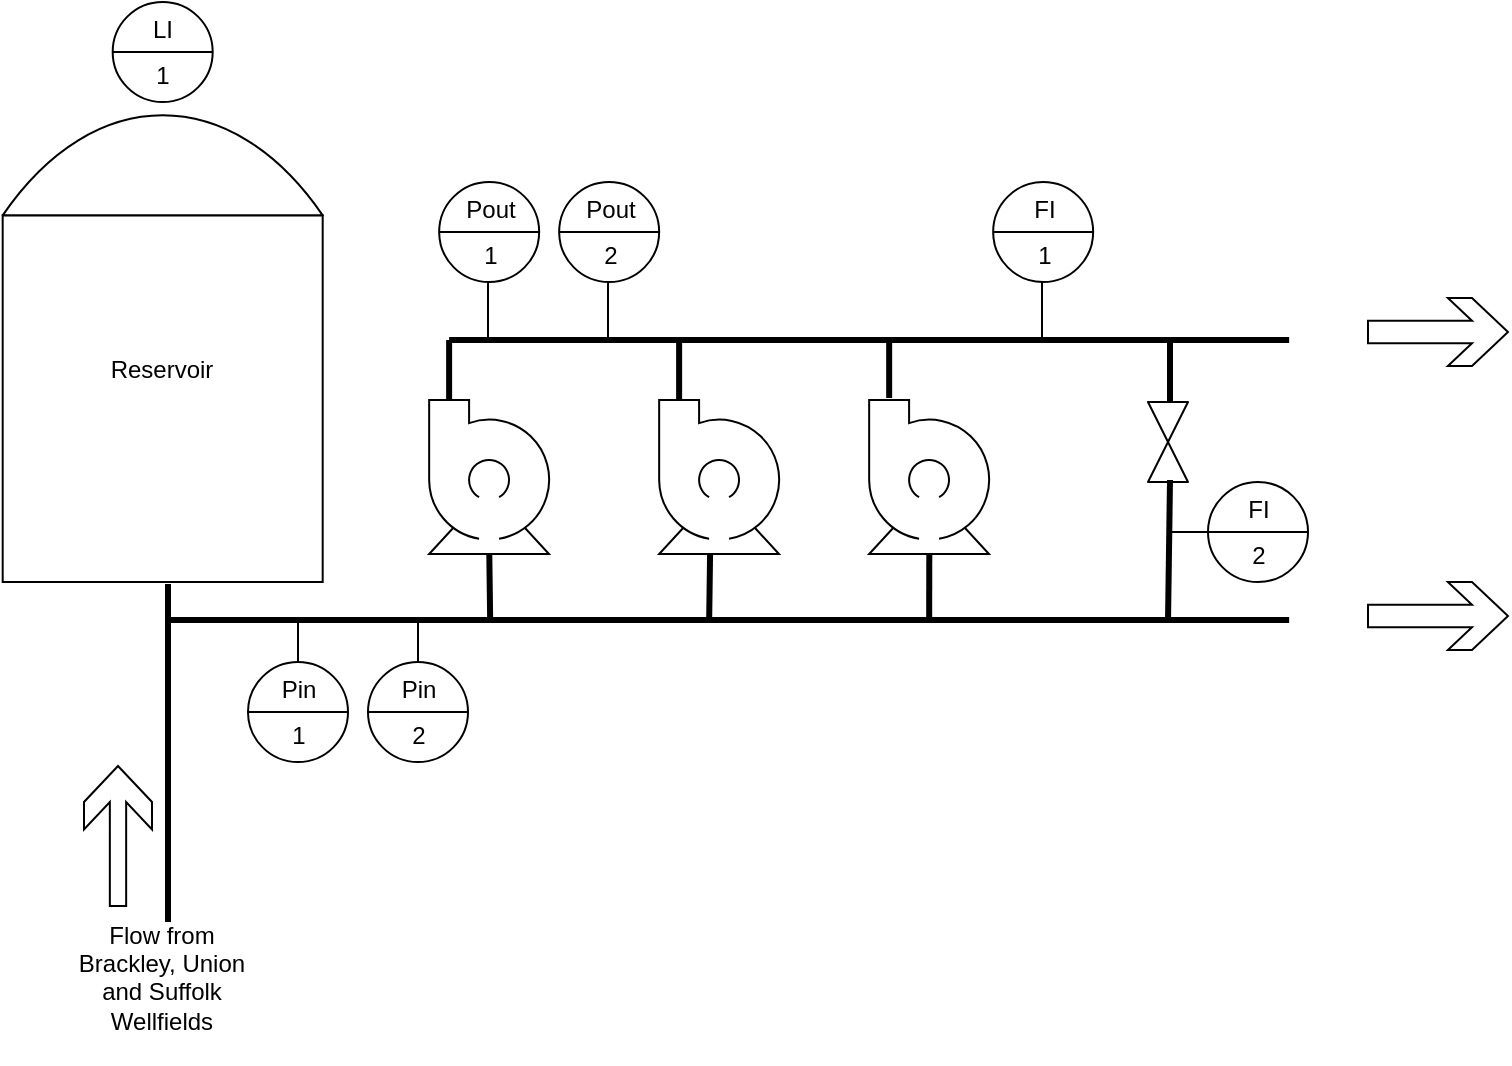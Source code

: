 <mxfile version="24.8.6">
  <diagram name="Page-1" id="hON817pBuhwTag-BimD2">
    <mxGraphModel dx="1535" dy="786" grid="1" gridSize="10" guides="1" tooltips="1" connect="1" arrows="1" fold="1" page="1" pageScale="1" pageWidth="850" pageHeight="1100" math="0" shadow="0">
      <root>
        <mxCell id="0" />
        <mxCell id="1" parent="0" />
        <mxCell id="rZGCWJ2bdaLeoKN1htKS-7" value="" style="shape=mxgraph.pid.vessels.tank_(dished_roof);html=1;pointerEvents=1;align=center;verticalLabelPosition=bottom;verticalAlign=top;dashed=0;" parent="1" vertex="1">
          <mxGeometry x="17.34" y="80" width="160" height="250" as="geometry" />
        </mxCell>
        <mxCell id="1--bK-hhye37rI6OnEhq-3" value="" style="endArrow=none;html=3;rounded=0;strokeWidth=3;" edge="1" parent="1">
          <mxGeometry width="50" height="50" relative="1" as="geometry">
            <mxPoint x="100" y="331" as="sourcePoint" />
            <mxPoint x="660.58" y="349" as="targetPoint" />
            <Array as="points">
              <mxPoint x="100" y="349" />
              <mxPoint x="210" y="349" />
            </Array>
          </mxGeometry>
        </mxCell>
        <mxCell id="1--bK-hhye37rI6OnEhq-4" value="" style="endArrow=none;html=1;rounded=0;strokeWidth=3;entryX=0.485;entryY=1;entryDx=0;entryDy=0;entryPerimeter=0;" edge="1" parent="1" target="1--bK-hhye37rI6OnEhq-16">
          <mxGeometry width="50" height="50" relative="1" as="geometry">
            <mxPoint x="261.08" y="349" as="sourcePoint" />
            <mxPoint x="261.08" y="319" as="targetPoint" />
          </mxGeometry>
        </mxCell>
        <mxCell id="1--bK-hhye37rI6OnEhq-5" value="" style="endArrow=none;html=1;rounded=0;strokeWidth=3;" edge="1" parent="1">
          <mxGeometry width="50" height="50" relative="1" as="geometry">
            <mxPoint x="370.58" y="349" as="sourcePoint" />
            <mxPoint x="371.042" y="316" as="targetPoint" />
          </mxGeometry>
        </mxCell>
        <mxCell id="1--bK-hhye37rI6OnEhq-6" value="" style="endArrow=none;html=3;rounded=0;strokeWidth=3;" edge="1" parent="1">
          <mxGeometry width="50" height="50" relative="1" as="geometry">
            <mxPoint x="240.58" y="209" as="sourcePoint" />
            <mxPoint x="660.58" y="209" as="targetPoint" />
            <Array as="points">
              <mxPoint x="460.58" y="209" />
              <mxPoint x="560.58" y="209" />
            </Array>
          </mxGeometry>
        </mxCell>
        <mxCell id="1--bK-hhye37rI6OnEhq-7" value="" style="endArrow=none;html=1;rounded=0;strokeWidth=3;entryX=0.485;entryY=1;entryDx=0;entryDy=0;entryPerimeter=0;" edge="1" parent="1">
          <mxGeometry width="50" height="50" relative="1" as="geometry">
            <mxPoint x="480.58" y="349" as="sourcePoint" />
            <mxPoint x="480.65" y="316" as="targetPoint" />
          </mxGeometry>
        </mxCell>
        <mxCell id="1--bK-hhye37rI6OnEhq-8" value="" style="endArrow=none;html=1;rounded=0;strokeWidth=3;" edge="1" parent="1">
          <mxGeometry width="50" height="50" relative="1" as="geometry">
            <mxPoint x="460.58" y="238" as="sourcePoint" />
            <mxPoint x="460.58" y="209" as="targetPoint" />
          </mxGeometry>
        </mxCell>
        <mxCell id="1--bK-hhye37rI6OnEhq-10" value="" style="endArrow=none;html=1;rounded=0;strokeWidth=3;exitX=0.161;exitY=0.013;exitDx=0;exitDy=0;exitPerimeter=0;" edge="1" parent="1" source="1--bK-hhye37rI6OnEhq-16">
          <mxGeometry width="50" height="50" relative="1" as="geometry">
            <mxPoint x="247.342" y="264.518" as="sourcePoint" />
            <mxPoint x="240.58" y="209" as="targetPoint" />
          </mxGeometry>
        </mxCell>
        <mxCell id="1--bK-hhye37rI6OnEhq-12" value="" style="endArrow=none;html=1;rounded=0;exitX=0.5;exitY=0;exitDx=0;exitDy=0;" edge="1" parent="1" source="1--bK-hhye37rI6OnEhq-24">
          <mxGeometry width="50" height="50" relative="1" as="geometry">
            <mxPoint x="120" y="400" as="sourcePoint" />
            <mxPoint x="165" y="350" as="targetPoint" />
          </mxGeometry>
        </mxCell>
        <mxCell id="1--bK-hhye37rI6OnEhq-16" value="" style="shape=mxgraph.pid.pumps.centrifugal_pump_2;html=1;pointerEvents=1;align=center;verticalLabelPosition=bottom;verticalAlign=top;dashed=0;" vertex="1" parent="1">
          <mxGeometry x="230.58" y="239" width="62" height="77" as="geometry" />
        </mxCell>
        <mxCell id="1--bK-hhye37rI6OnEhq-17" value="" style="shape=mxgraph.pid.pumps.centrifugal_pump_2;html=1;pointerEvents=1;align=center;verticalLabelPosition=bottom;verticalAlign=top;dashed=0;" vertex="1" parent="1">
          <mxGeometry x="345.58" y="239" width="62" height="77" as="geometry" />
        </mxCell>
        <mxCell id="1--bK-hhye37rI6OnEhq-18" value="" style="shape=mxgraph.pid.pumps.centrifugal_pump_2;html=1;pointerEvents=1;align=center;verticalLabelPosition=bottom;verticalAlign=top;dashed=0;" vertex="1" parent="1">
          <mxGeometry x="450.58" y="239" width="62" height="77" as="geometry" />
        </mxCell>
        <mxCell id="1--bK-hhye37rI6OnEhq-20" value="&lt;table cellpadding=&quot;4&quot; cellspacing=&quot;0&quot; border=&quot;0&quot; style=&quot;font-size:1em;width:100%;height:100%;&quot;&gt;&lt;tbody&gt;&lt;tr&gt;&lt;td&gt;Pout&lt;/td&gt;&lt;/tr&gt;&lt;tr&gt;&lt;td&gt;1&lt;/td&gt;&lt;/tr&gt;&lt;/tbody&gt;&lt;/table&gt; " style="html=1;outlineConnect=0;align=center;dashed=0;aspect=fixed;shape=mxgraph.pid2inst.discInst;mounting=room" vertex="1" parent="1">
          <mxGeometry x="235.58" y="130" width="50" height="50" as="geometry" />
        </mxCell>
        <mxCell id="1--bK-hhye37rI6OnEhq-21" value="" style="endArrow=none;html=1;rounded=0;strokeWidth=3;exitX=0.161;exitY=0;exitDx=0;exitDy=0;exitPerimeter=0;" edge="1" parent="1" source="1--bK-hhye37rI6OnEhq-17">
          <mxGeometry width="50" height="50" relative="1" as="geometry">
            <mxPoint x="470.58" y="248" as="sourcePoint" />
            <mxPoint x="355.58" y="209" as="targetPoint" />
          </mxGeometry>
        </mxCell>
        <mxCell id="1--bK-hhye37rI6OnEhq-22" value="&lt;table cellpadding=&quot;4&quot; cellspacing=&quot;0&quot; border=&quot;0&quot; style=&quot;font-size:1em;width:100%;height:100%;&quot;&gt;&lt;tbody&gt;&lt;tr&gt;&lt;td&gt;Pout&lt;/td&gt;&lt;/tr&gt;&lt;tr&gt;&lt;td&gt;2&lt;/td&gt;&lt;/tr&gt;&lt;/tbody&gt;&lt;/table&gt; " style="html=1;outlineConnect=0;align=center;dashed=0;aspect=fixed;shape=mxgraph.pid2inst.discInst;mounting=room" vertex="1" parent="1">
          <mxGeometry x="295.58" y="130" width="50" height="50" as="geometry" />
        </mxCell>
        <mxCell id="1--bK-hhye37rI6OnEhq-24" value="&lt;table cellpadding=&quot;4&quot; cellspacing=&quot;0&quot; border=&quot;0&quot; style=&quot;font-size:1em;width:100%;height:100%;&quot;&gt;&lt;tbody&gt;&lt;tr&gt;&lt;td&gt;Pin&lt;/td&gt;&lt;/tr&gt;&lt;tr&gt;&lt;td&gt;1&lt;/td&gt;&lt;/tr&gt;&lt;/tbody&gt;&lt;/table&gt; " style="html=1;outlineConnect=0;align=center;dashed=0;aspect=fixed;shape=mxgraph.pid2inst.discInst;mounting=room" vertex="1" parent="1">
          <mxGeometry x="140" y="370" width="50" height="50" as="geometry" />
        </mxCell>
        <mxCell id="1--bK-hhye37rI6OnEhq-25" value="&lt;table cellpadding=&quot;4&quot; cellspacing=&quot;0&quot; border=&quot;0&quot; style=&quot;font-size:1em;width:100%;height:100%;&quot;&gt;&lt;tbody&gt;&lt;tr&gt;&lt;td&gt;Pin&lt;/td&gt;&lt;/tr&gt;&lt;tr&gt;&lt;td&gt;2&lt;/td&gt;&lt;/tr&gt;&lt;/tbody&gt;&lt;/table&gt; " style="html=1;outlineConnect=0;align=center;dashed=0;aspect=fixed;shape=mxgraph.pid2inst.discInst;mounting=room" vertex="1" parent="1">
          <mxGeometry x="200.0" y="370" width="50" height="50" as="geometry" />
        </mxCell>
        <mxCell id="1--bK-hhye37rI6OnEhq-27" value="" style="endArrow=none;html=1;rounded=0;strokeWidth=3;" edge="1" parent="1">
          <mxGeometry width="50" height="50" relative="1" as="geometry">
            <mxPoint x="100" y="500" as="sourcePoint" />
            <mxPoint x="100" y="350" as="targetPoint" />
          </mxGeometry>
        </mxCell>
        <mxCell id="1--bK-hhye37rI6OnEhq-29" value="" style="html=1;shadow=0;dashed=0;align=center;verticalAlign=middle;shape=mxgraph.arrows2.sharpArrow;dy1=0.67;dx1=18;dx2=18;notch=0;" vertex="1" parent="1">
          <mxGeometry x="700" y="330" width="70" height="34" as="geometry" />
        </mxCell>
        <mxCell id="1--bK-hhye37rI6OnEhq-34" value="" style="html=1;shadow=0;dashed=0;align=center;verticalAlign=middle;shape=mxgraph.arrows2.sharpArrow;dy1=0.76;dx1=18;dx2=18;notch=0;rotation=-90;" vertex="1" parent="1">
          <mxGeometry x="40" y="440" width="70" height="34" as="geometry" />
        </mxCell>
        <mxCell id="1--bK-hhye37rI6OnEhq-35" value="&lt;table cellpadding=&quot;4&quot; cellspacing=&quot;0&quot; border=&quot;0&quot; style=&quot;font-size:1em;width:100%;height:100%;&quot;&gt;&lt;tbody&gt;&lt;tr&gt;&lt;td&gt;LI&lt;/td&gt;&lt;/tr&gt;&lt;tr&gt;&lt;td&gt;1&lt;/td&gt;&lt;/tr&gt;&lt;/tbody&gt;&lt;/table&gt; " style="html=1;outlineConnect=0;align=center;dashed=0;aspect=fixed;shape=mxgraph.pid2inst.discInst;mounting=room" vertex="1" parent="1">
          <mxGeometry x="72.34" y="40" width="50" height="50" as="geometry" />
        </mxCell>
        <mxCell id="1--bK-hhye37rI6OnEhq-37" value="" style="endArrow=none;html=1;rounded=0;exitX=0.5;exitY=0;exitDx=0;exitDy=0;" edge="1" parent="1" source="1--bK-hhye37rI6OnEhq-25">
          <mxGeometry width="50" height="50" relative="1" as="geometry">
            <mxPoint x="175" y="380" as="sourcePoint" />
            <mxPoint x="225" y="350" as="targetPoint" />
          </mxGeometry>
        </mxCell>
        <mxCell id="1--bK-hhye37rI6OnEhq-38" value="" style="verticalLabelPosition=bottom;align=center;html=1;verticalAlign=top;pointerEvents=1;dashed=0;shape=mxgraph.pid2valves.valve;valveType=gate;rotation=90;" vertex="1" parent="1">
          <mxGeometry x="580" y="250" width="40" height="20" as="geometry" />
        </mxCell>
        <mxCell id="1--bK-hhye37rI6OnEhq-39" value="" style="endArrow=none;html=1;rounded=0;strokeWidth=3;exitX=0;exitY=0.45;exitDx=0;exitDy=0;exitPerimeter=0;" edge="1" parent="1" source="1--bK-hhye37rI6OnEhq-38">
          <mxGeometry width="50" height="50" relative="1" as="geometry">
            <mxPoint x="470.58" y="248" as="sourcePoint" />
            <mxPoint x="601" y="210" as="targetPoint" />
          </mxGeometry>
        </mxCell>
        <mxCell id="1--bK-hhye37rI6OnEhq-40" value="" style="endArrow=none;html=1;rounded=0;strokeWidth=3;entryX=0.975;entryY=0.45;entryDx=0;entryDy=0;entryPerimeter=0;" edge="1" parent="1" target="1--bK-hhye37rI6OnEhq-38">
          <mxGeometry width="50" height="50" relative="1" as="geometry">
            <mxPoint x="600" y="350" as="sourcePoint" />
            <mxPoint x="611" y="220" as="targetPoint" />
          </mxGeometry>
        </mxCell>
        <mxCell id="1--bK-hhye37rI6OnEhq-41" value="" style="endArrow=none;html=1;rounded=0;" edge="1" parent="1">
          <mxGeometry width="50" height="50" relative="1" as="geometry">
            <mxPoint x="260" y="210" as="sourcePoint" />
            <mxPoint x="260" y="180" as="targetPoint" />
          </mxGeometry>
        </mxCell>
        <mxCell id="1--bK-hhye37rI6OnEhq-42" value="" style="endArrow=none;html=1;rounded=0;" edge="1" parent="1">
          <mxGeometry width="50" height="50" relative="1" as="geometry">
            <mxPoint x="320" y="210" as="sourcePoint" />
            <mxPoint x="320" y="180" as="targetPoint" />
          </mxGeometry>
        </mxCell>
        <mxCell id="1--bK-hhye37rI6OnEhq-46" value="" style="endArrow=none;html=1;rounded=0;" edge="1" parent="1">
          <mxGeometry width="50" height="50" relative="1" as="geometry">
            <mxPoint x="537" y="210" as="sourcePoint" />
            <mxPoint x="537" y="180" as="targetPoint" />
          </mxGeometry>
        </mxCell>
        <mxCell id="1--bK-hhye37rI6OnEhq-47" value="&lt;table cellpadding=&quot;4&quot; cellspacing=&quot;0&quot; border=&quot;0&quot; style=&quot;font-size:1em;width:100%;height:100%;&quot;&gt;&lt;tbody&gt;&lt;tr&gt;&lt;td&gt;FI&lt;/td&gt;&lt;/tr&gt;&lt;tr&gt;&lt;td&gt;1&lt;/td&gt;&lt;/tr&gt;&lt;/tbody&gt;&lt;/table&gt; " style="html=1;outlineConnect=0;align=center;dashed=0;aspect=fixed;shape=mxgraph.pid2inst.discInst;mounting=room" vertex="1" parent="1">
          <mxGeometry x="512.58" y="130" width="50" height="50" as="geometry" />
        </mxCell>
        <mxCell id="1--bK-hhye37rI6OnEhq-48" value="" style="endArrow=none;html=1;rounded=0;entryX=0;entryY=0.5;entryDx=0;entryDy=0;" edge="1" parent="1" target="1--bK-hhye37rI6OnEhq-49">
          <mxGeometry width="50" height="50" relative="1" as="geometry">
            <mxPoint x="600" y="305" as="sourcePoint" />
            <mxPoint x="644.42" y="330" as="targetPoint" />
          </mxGeometry>
        </mxCell>
        <mxCell id="1--bK-hhye37rI6OnEhq-49" value="&lt;table cellpadding=&quot;4&quot; cellspacing=&quot;0&quot; border=&quot;0&quot; style=&quot;font-size:1em;width:100%;height:100%;&quot;&gt;&lt;tbody&gt;&lt;tr&gt;&lt;td&gt;FI&lt;/td&gt;&lt;/tr&gt;&lt;tr&gt;&lt;td&gt;2&lt;/td&gt;&lt;/tr&gt;&lt;/tbody&gt;&lt;/table&gt; " style="html=1;outlineConnect=0;align=center;dashed=0;aspect=fixed;shape=mxgraph.pid2inst.discInst;mounting=room" vertex="1" parent="1">
          <mxGeometry x="620.0" y="280" width="50" height="50" as="geometry" />
        </mxCell>
        <mxCell id="1--bK-hhye37rI6OnEhq-50" value="" style="html=1;shadow=0;dashed=0;align=center;verticalAlign=middle;shape=mxgraph.arrows2.sharpArrow;dy1=0.67;dx1=18;dx2=18;notch=0;" vertex="1" parent="1">
          <mxGeometry x="700" y="188" width="70" height="34" as="geometry" />
        </mxCell>
        <mxCell id="1--bK-hhye37rI6OnEhq-51" value="Reservoir" style="text;strokeColor=none;align=center;fillColor=none;html=1;verticalAlign=middle;whiteSpace=wrap;rounded=0;" vertex="1" parent="1">
          <mxGeometry x="67.34" y="209" width="60" height="30" as="geometry" />
        </mxCell>
        <mxCell id="1--bK-hhye37rI6OnEhq-52" value="Flow from Brackley, Union and Suffolk Wellfields&lt;div&gt;&lt;br&gt;&lt;/div&gt;" style="text;strokeColor=none;align=center;fillColor=none;html=1;verticalAlign=middle;whiteSpace=wrap;rounded=0;" vertex="1" parent="1">
          <mxGeometry x="47.34" y="520" width="100" height="30" as="geometry" />
        </mxCell>
      </root>
    </mxGraphModel>
  </diagram>
</mxfile>
